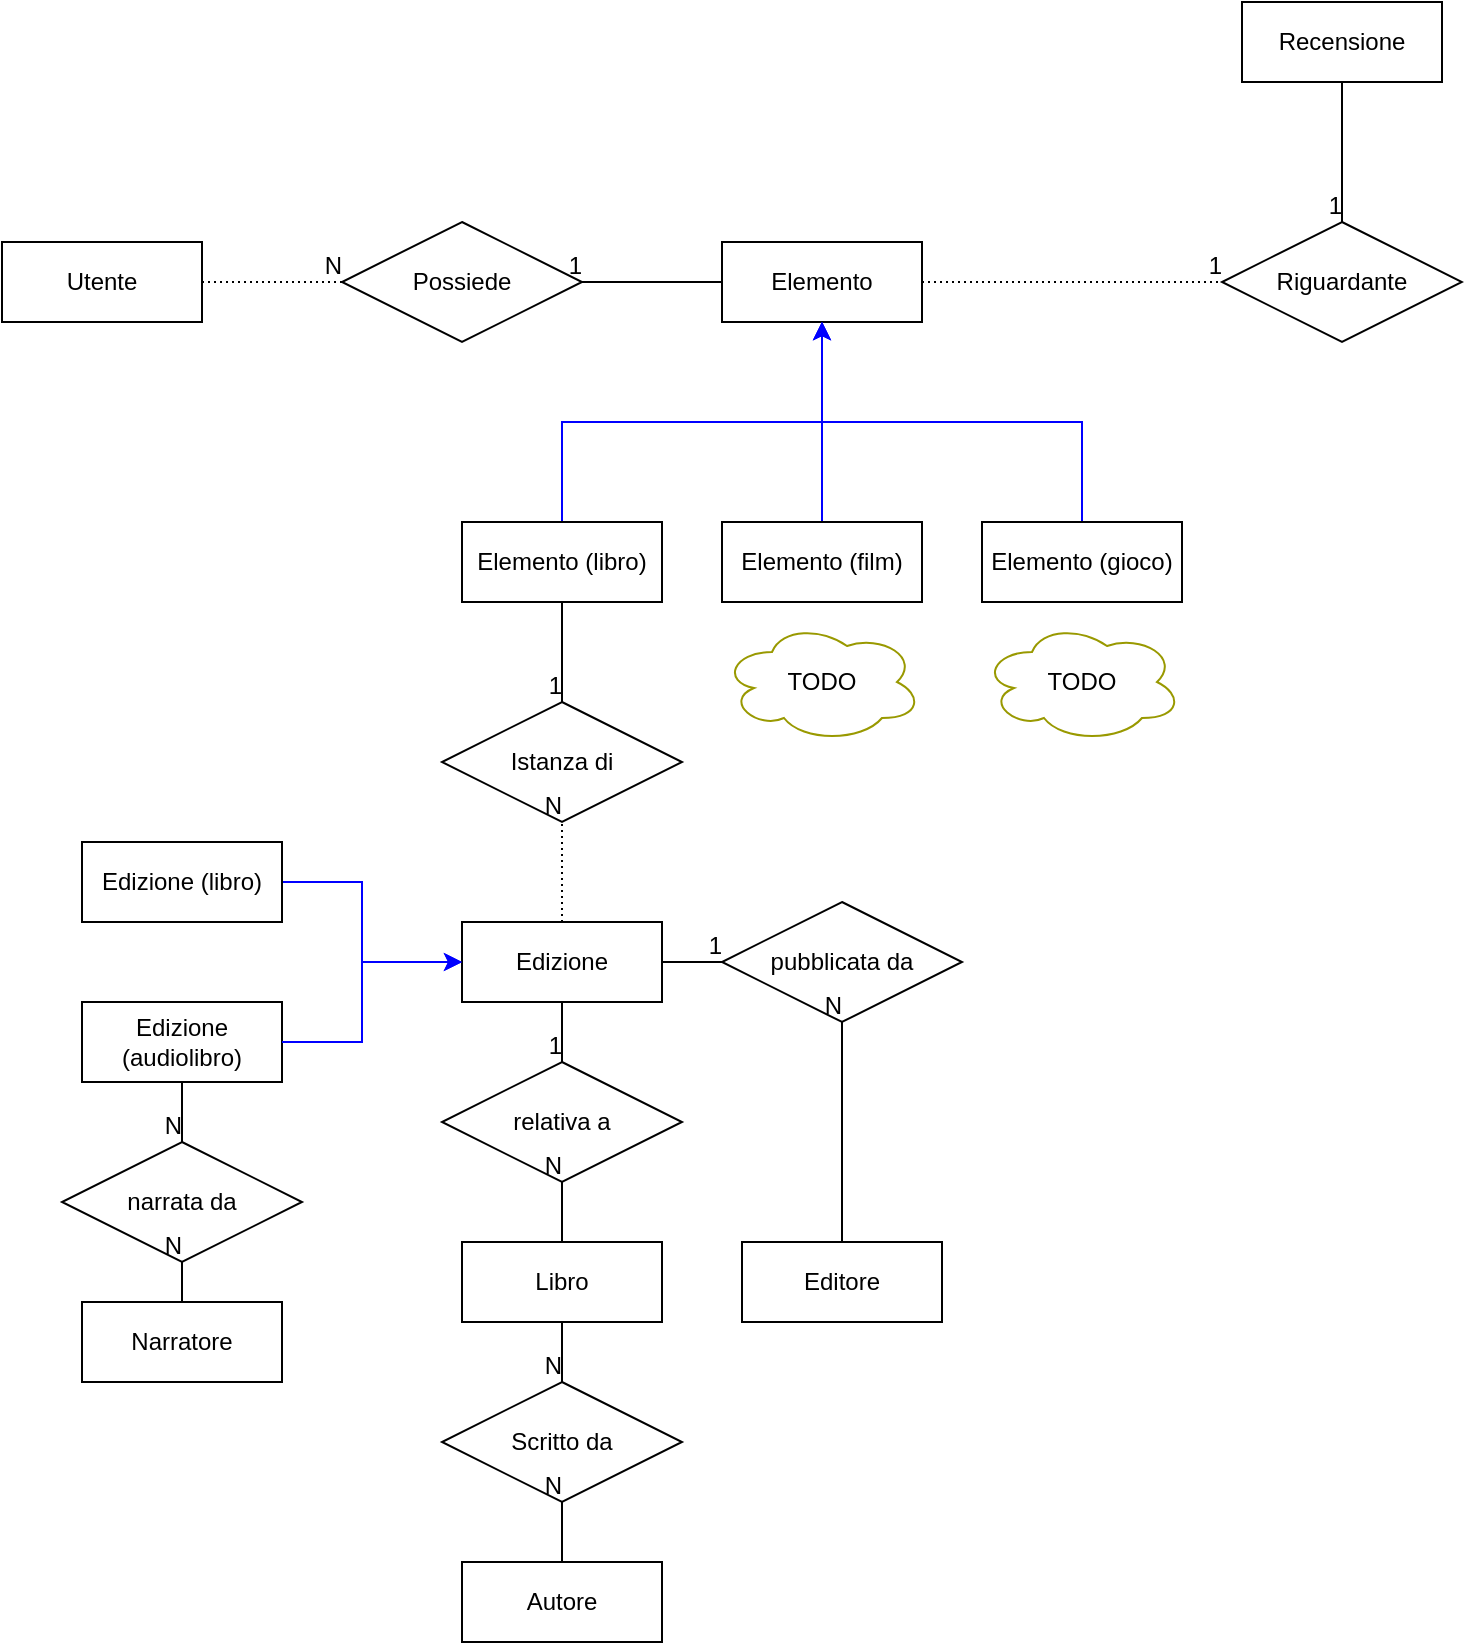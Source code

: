 <mxfile version="12.9.3" type="github"><diagram id="FoXHVSJyHW5h0L9yU_9n" name="Page-1"><mxGraphModel dx="1422" dy="1960" grid="1" gridSize="10" guides="1" tooltips="1" connect="1" arrows="1" fold="1" page="1" pageScale="1" pageWidth="827" pageHeight="1169" math="0" shadow="0"><root><mxCell id="0"/><mxCell id="1" parent="0"/><mxCell id="wSKS0dLSjuZj5_SLKuEP-1" value="Utente" style="whiteSpace=wrap;html=1;align=center;" vertex="1" parent="1"><mxGeometry x="40" y="50" width="100" height="40" as="geometry"/></mxCell><mxCell id="wSKS0dLSjuZj5_SLKuEP-2" value="Possiede" style="shape=rhombus;perimeter=rhombusPerimeter;whiteSpace=wrap;html=1;align=center;" vertex="1" parent="1"><mxGeometry x="210" y="40" width="120" height="60" as="geometry"/></mxCell><mxCell id="wSKS0dLSjuZj5_SLKuEP-3" value="Elemento" style="whiteSpace=wrap;html=1;align=center;" vertex="1" parent="1"><mxGeometry x="400" y="50" width="100" height="40" as="geometry"/></mxCell><mxCell id="wSKS0dLSjuZj5_SLKuEP-4" style="edgeStyle=orthogonalEdgeStyle;rounded=0;orthogonalLoop=1;jettySize=auto;html=1;exitX=0.5;exitY=0;exitDx=0;exitDy=0;entryX=0.5;entryY=1;entryDx=0;entryDy=0;strokeColor=#0000FF;" edge="1" parent="1" source="wSKS0dLSjuZj5_SLKuEP-5" target="wSKS0dLSjuZj5_SLKuEP-3"><mxGeometry relative="1" as="geometry"/></mxCell><mxCell id="wSKS0dLSjuZj5_SLKuEP-5" value="Elemento (libro)" style="whiteSpace=wrap;html=1;align=center;" vertex="1" parent="1"><mxGeometry x="270" y="190" width="100" height="40" as="geometry"/></mxCell><mxCell id="wSKS0dLSjuZj5_SLKuEP-6" style="edgeStyle=orthogonalEdgeStyle;rounded=0;orthogonalLoop=1;jettySize=auto;html=1;exitX=0.5;exitY=0;exitDx=0;exitDy=0;entryX=0.5;entryY=1;entryDx=0;entryDy=0;strokeColor=#0000FF;" edge="1" parent="1" source="wSKS0dLSjuZj5_SLKuEP-7" target="wSKS0dLSjuZj5_SLKuEP-3"><mxGeometry relative="1" as="geometry"/></mxCell><mxCell id="wSKS0dLSjuZj5_SLKuEP-7" value="Elemento (film)" style="whiteSpace=wrap;html=1;align=center;" vertex="1" parent="1"><mxGeometry x="400" y="190" width="100" height="40" as="geometry"/></mxCell><mxCell id="wSKS0dLSjuZj5_SLKuEP-8" style="edgeStyle=orthogonalEdgeStyle;rounded=0;orthogonalLoop=1;jettySize=auto;html=1;entryX=0.5;entryY=1;entryDx=0;entryDy=0;strokeColor=#0000FF;" edge="1" parent="1" source="wSKS0dLSjuZj5_SLKuEP-9" target="wSKS0dLSjuZj5_SLKuEP-3"><mxGeometry relative="1" as="geometry"><mxPoint x="550" y="100" as="targetPoint"/><Array as="points"><mxPoint x="580" y="140"/><mxPoint x="450" y="140"/></Array></mxGeometry></mxCell><mxCell id="wSKS0dLSjuZj5_SLKuEP-9" value="Elemento (gioco)" style="whiteSpace=wrap;html=1;align=center;" vertex="1" parent="1"><mxGeometry x="530" y="190" width="100" height="40" as="geometry"/></mxCell><mxCell id="wSKS0dLSjuZj5_SLKuEP-10" value="" style="endArrow=none;html=1;rounded=0;dashed=1;dashPattern=1 2;entryX=0;entryY=0.5;entryDx=0;entryDy=0;exitX=1;exitY=0.5;exitDx=0;exitDy=0;" edge="1" parent="1" source="wSKS0dLSjuZj5_SLKuEP-1" target="wSKS0dLSjuZj5_SLKuEP-2"><mxGeometry relative="1" as="geometry"><mxPoint x="100" y="170" as="sourcePoint"/><mxPoint x="260" y="170" as="targetPoint"/></mxGeometry></mxCell><mxCell id="wSKS0dLSjuZj5_SLKuEP-11" value="N" style="resizable=0;html=1;align=right;verticalAlign=bottom;" connectable="0" vertex="1" parent="wSKS0dLSjuZj5_SLKuEP-10"><mxGeometry x="1" relative="1" as="geometry"/></mxCell><mxCell id="wSKS0dLSjuZj5_SLKuEP-12" value="" style="endArrow=none;html=1;rounded=0;entryX=1;entryY=0.5;entryDx=0;entryDy=0;exitX=0;exitY=0.5;exitDx=0;exitDy=0;" edge="1" parent="1" source="wSKS0dLSjuZj5_SLKuEP-3" target="wSKS0dLSjuZj5_SLKuEP-2"><mxGeometry relative="1" as="geometry"><mxPoint x="160" y="320" as="sourcePoint"/><mxPoint x="320" y="320" as="targetPoint"/></mxGeometry></mxCell><mxCell id="wSKS0dLSjuZj5_SLKuEP-13" value="1" style="resizable=0;html=1;align=right;verticalAlign=bottom;" connectable="0" vertex="1" parent="wSKS0dLSjuZj5_SLKuEP-12"><mxGeometry x="1" relative="1" as="geometry"/></mxCell><mxCell id="wSKS0dLSjuZj5_SLKuEP-14" value="Riguardante" style="shape=rhombus;perimeter=rhombusPerimeter;whiteSpace=wrap;html=1;align=center;" vertex="1" parent="1"><mxGeometry x="650" y="40" width="120" height="60" as="geometry"/></mxCell><mxCell id="wSKS0dLSjuZj5_SLKuEP-15" value="Recensione" style="whiteSpace=wrap;html=1;align=center;" vertex="1" parent="1"><mxGeometry x="660" y="-70" width="100" height="40" as="geometry"/></mxCell><mxCell id="wSKS0dLSjuZj5_SLKuEP-16" value="" style="endArrow=none;html=1;rounded=0;dashed=1;dashPattern=1 2;strokeColor=#000000;entryX=0;entryY=0.5;entryDx=0;entryDy=0;exitX=1;exitY=0.5;exitDx=0;exitDy=0;" edge="1" parent="1" source="wSKS0dLSjuZj5_SLKuEP-3" target="wSKS0dLSjuZj5_SLKuEP-14"><mxGeometry relative="1" as="geometry"><mxPoint x="350" y="300" as="sourcePoint"/><mxPoint x="510" y="300" as="targetPoint"/></mxGeometry></mxCell><mxCell id="wSKS0dLSjuZj5_SLKuEP-17" value="1" style="resizable=0;html=1;align=right;verticalAlign=bottom;" connectable="0" vertex="1" parent="wSKS0dLSjuZj5_SLKuEP-16"><mxGeometry x="1" relative="1" as="geometry"/></mxCell><mxCell id="wSKS0dLSjuZj5_SLKuEP-18" value="" style="endArrow=none;html=1;rounded=0;strokeColor=#000000;entryX=0.5;entryY=0;entryDx=0;entryDy=0;exitX=0.5;exitY=1;exitDx=0;exitDy=0;" edge="1" parent="1" source="wSKS0dLSjuZj5_SLKuEP-15" target="wSKS0dLSjuZj5_SLKuEP-14"><mxGeometry relative="1" as="geometry"><mxPoint x="350" y="300" as="sourcePoint"/><mxPoint x="510" y="300" as="targetPoint"/></mxGeometry></mxCell><mxCell id="wSKS0dLSjuZj5_SLKuEP-19" value="1" style="resizable=0;html=1;align=right;verticalAlign=bottom;" connectable="0" vertex="1" parent="wSKS0dLSjuZj5_SLKuEP-18"><mxGeometry x="1" relative="1" as="geometry"/></mxCell><mxCell id="wSKS0dLSjuZj5_SLKuEP-20" value="Edizione" style="whiteSpace=wrap;html=1;align=center;" vertex="1" parent="1"><mxGeometry x="270" y="390" width="100" height="40" as="geometry"/></mxCell><mxCell id="wSKS0dLSjuZj5_SLKuEP-21" value="Istanza di" style="shape=rhombus;perimeter=rhombusPerimeter;whiteSpace=wrap;html=1;align=center;" vertex="1" parent="1"><mxGeometry x="260" y="280" width="120" height="60" as="geometry"/></mxCell><mxCell id="wSKS0dLSjuZj5_SLKuEP-30" style="edgeStyle=orthogonalEdgeStyle;rounded=0;orthogonalLoop=1;jettySize=auto;html=1;entryX=0;entryY=0.5;entryDx=0;entryDy=0;strokeColor=#0000FF;" edge="1" parent="1" source="wSKS0dLSjuZj5_SLKuEP-22" target="wSKS0dLSjuZj5_SLKuEP-20"><mxGeometry relative="1" as="geometry"><Array as="points"><mxPoint x="220" y="370"/><mxPoint x="220" y="410"/></Array></mxGeometry></mxCell><mxCell id="wSKS0dLSjuZj5_SLKuEP-22" value="Edizione (libro)" style="whiteSpace=wrap;html=1;align=center;" vertex="1" parent="1"><mxGeometry x="80" y="350" width="100" height="40" as="geometry"/></mxCell><mxCell id="wSKS0dLSjuZj5_SLKuEP-23" value="Edizione (audiolibro)" style="whiteSpace=wrap;html=1;align=center;" vertex="1" parent="1"><mxGeometry x="80" y="430" width="100" height="40" as="geometry"/></mxCell><mxCell id="wSKS0dLSjuZj5_SLKuEP-25" value="" style="endArrow=none;html=1;rounded=0;exitX=0.5;exitY=1;exitDx=0;exitDy=0;entryX=0.5;entryY=0;entryDx=0;entryDy=0;" edge="1" parent="1" source="wSKS0dLSjuZj5_SLKuEP-5" target="wSKS0dLSjuZj5_SLKuEP-21"><mxGeometry relative="1" as="geometry"><mxPoint x="330" y="370" as="sourcePoint"/><mxPoint x="490" y="370" as="targetPoint"/></mxGeometry></mxCell><mxCell id="wSKS0dLSjuZj5_SLKuEP-26" value="1" style="resizable=0;html=1;align=right;verticalAlign=bottom;" connectable="0" vertex="1" parent="wSKS0dLSjuZj5_SLKuEP-25"><mxGeometry x="1" relative="1" as="geometry"/></mxCell><mxCell id="wSKS0dLSjuZj5_SLKuEP-27" value="" style="endArrow=none;html=1;rounded=0;dashed=1;dashPattern=1 2;entryX=0.5;entryY=1;entryDx=0;entryDy=0;exitX=0.5;exitY=0;exitDx=0;exitDy=0;" edge="1" parent="1" source="wSKS0dLSjuZj5_SLKuEP-20" target="wSKS0dLSjuZj5_SLKuEP-21"><mxGeometry relative="1" as="geometry"><mxPoint x="320" y="380" as="sourcePoint"/><mxPoint x="490" y="370" as="targetPoint"/></mxGeometry></mxCell><mxCell id="wSKS0dLSjuZj5_SLKuEP-28" value="N" style="resizable=0;html=1;align=right;verticalAlign=bottom;" connectable="0" vertex="1" parent="wSKS0dLSjuZj5_SLKuEP-27"><mxGeometry x="1" relative="1" as="geometry"/></mxCell><mxCell id="wSKS0dLSjuZj5_SLKuEP-34" style="edgeStyle=orthogonalEdgeStyle;rounded=0;orthogonalLoop=1;jettySize=auto;html=1;entryX=0;entryY=0.5;entryDx=0;entryDy=0;exitX=1;exitY=0.5;exitDx=0;exitDy=0;strokeColor=#0000FF;" edge="1" parent="1" source="wSKS0dLSjuZj5_SLKuEP-23" target="wSKS0dLSjuZj5_SLKuEP-20"><mxGeometry relative="1" as="geometry"><mxPoint x="430" y="490" as="sourcePoint"/><mxPoint x="480" y="380" as="targetPoint"/><Array as="points"><mxPoint x="220" y="450"/><mxPoint x="220" y="410"/></Array></mxGeometry></mxCell><mxCell id="wSKS0dLSjuZj5_SLKuEP-36" value="Libro" style="whiteSpace=wrap;html=1;align=center;" vertex="1" parent="1"><mxGeometry x="270" y="550" width="100" height="40" as="geometry"/></mxCell><mxCell id="wSKS0dLSjuZj5_SLKuEP-37" value="relativa a" style="shape=rhombus;perimeter=rhombusPerimeter;whiteSpace=wrap;html=1;align=center;" vertex="1" parent="1"><mxGeometry x="260" y="460" width="120" height="60" as="geometry"/></mxCell><mxCell id="wSKS0dLSjuZj5_SLKuEP-38" value="" style="endArrow=none;html=1;rounded=0;strokeColor=#000000;entryX=0.5;entryY=1;entryDx=0;entryDy=0;exitX=0.5;exitY=0;exitDx=0;exitDy=0;" edge="1" parent="1" source="wSKS0dLSjuZj5_SLKuEP-36" target="wSKS0dLSjuZj5_SLKuEP-37"><mxGeometry relative="1" as="geometry"><mxPoint x="360" y="380" as="sourcePoint"/><mxPoint x="520" y="380" as="targetPoint"/></mxGeometry></mxCell><mxCell id="wSKS0dLSjuZj5_SLKuEP-39" value="N" style="resizable=0;html=1;align=right;verticalAlign=bottom;" connectable="0" vertex="1" parent="wSKS0dLSjuZj5_SLKuEP-38"><mxGeometry x="1" relative="1" as="geometry"/></mxCell><mxCell id="wSKS0dLSjuZj5_SLKuEP-40" value="" style="endArrow=none;html=1;rounded=0;strokeColor=#000000;entryX=0.5;entryY=0;entryDx=0;entryDy=0;exitX=0.5;exitY=1;exitDx=0;exitDy=0;" edge="1" parent="1" source="wSKS0dLSjuZj5_SLKuEP-20" target="wSKS0dLSjuZj5_SLKuEP-37"><mxGeometry relative="1" as="geometry"><mxPoint x="360" y="380" as="sourcePoint"/><mxPoint x="520" y="380" as="targetPoint"/></mxGeometry></mxCell><mxCell id="wSKS0dLSjuZj5_SLKuEP-41" value="1" style="resizable=0;html=1;align=right;verticalAlign=bottom;" connectable="0" vertex="1" parent="wSKS0dLSjuZj5_SLKuEP-40"><mxGeometry x="1" relative="1" as="geometry"><mxPoint x="0.03" as="offset"/></mxGeometry></mxCell><mxCell id="wSKS0dLSjuZj5_SLKuEP-42" value="Autore" style="whiteSpace=wrap;html=1;align=center;" vertex="1" parent="1"><mxGeometry x="270" y="710" width="100" height="40" as="geometry"/></mxCell><mxCell id="wSKS0dLSjuZj5_SLKuEP-43" value="Scritto da" style="shape=rhombus;perimeter=rhombusPerimeter;whiteSpace=wrap;html=1;align=center;" vertex="1" parent="1"><mxGeometry x="260" y="620" width="120" height="60" as="geometry"/></mxCell><mxCell id="wSKS0dLSjuZj5_SLKuEP-44" value="" style="endArrow=none;html=1;rounded=0;strokeColor=#000000;entryX=0.5;entryY=0;entryDx=0;entryDy=0;exitX=0.5;exitY=1;exitDx=0;exitDy=0;" edge="1" parent="1" source="wSKS0dLSjuZj5_SLKuEP-36" target="wSKS0dLSjuZj5_SLKuEP-43"><mxGeometry relative="1" as="geometry"><mxPoint x="320" y="450" as="sourcePoint"/><mxPoint x="480" y="450" as="targetPoint"/></mxGeometry></mxCell><mxCell id="wSKS0dLSjuZj5_SLKuEP-45" value="N" style="resizable=0;html=1;align=right;verticalAlign=bottom;" connectable="0" vertex="1" parent="wSKS0dLSjuZj5_SLKuEP-44"><mxGeometry x="1" relative="1" as="geometry"/></mxCell><mxCell id="wSKS0dLSjuZj5_SLKuEP-50" value="" style="endArrow=none;html=1;rounded=0;strokeColor=#000000;entryX=0.5;entryY=1;entryDx=0;entryDy=0;exitX=0.5;exitY=0;exitDx=0;exitDy=0;" edge="1" parent="1" source="wSKS0dLSjuZj5_SLKuEP-42" target="wSKS0dLSjuZj5_SLKuEP-43"><mxGeometry relative="1" as="geometry"><mxPoint x="-40" y="570" as="sourcePoint"/><mxPoint x="170" y="710" as="targetPoint"/></mxGeometry></mxCell><mxCell id="wSKS0dLSjuZj5_SLKuEP-51" value="N" style="resizable=0;html=1;align=right;verticalAlign=bottom;" connectable="0" vertex="1" parent="wSKS0dLSjuZj5_SLKuEP-50"><mxGeometry x="1" relative="1" as="geometry"/></mxCell><mxCell id="wSKS0dLSjuZj5_SLKuEP-52" value="pubblicata da" style="shape=rhombus;perimeter=rhombusPerimeter;whiteSpace=wrap;html=1;align=center;" vertex="1" parent="1"><mxGeometry x="400" y="380" width="120" height="60" as="geometry"/></mxCell><mxCell id="wSKS0dLSjuZj5_SLKuEP-53" value="Editore" style="whiteSpace=wrap;html=1;align=center;" vertex="1" parent="1"><mxGeometry x="410" y="550" width="100" height="40" as="geometry"/></mxCell><mxCell id="wSKS0dLSjuZj5_SLKuEP-54" value="" style="endArrow=none;html=1;rounded=0;strokeColor=#000000;entryX=0;entryY=0.5;entryDx=0;entryDy=0;exitX=1;exitY=0.5;exitDx=0;exitDy=0;" edge="1" parent="1" source="wSKS0dLSjuZj5_SLKuEP-20" target="wSKS0dLSjuZj5_SLKuEP-52"><mxGeometry relative="1" as="geometry"><mxPoint x="350" y="470" as="sourcePoint"/><mxPoint x="510" y="470" as="targetPoint"/></mxGeometry></mxCell><mxCell id="wSKS0dLSjuZj5_SLKuEP-55" value="1" style="resizable=0;html=1;align=right;verticalAlign=bottom;" connectable="0" vertex="1" parent="wSKS0dLSjuZj5_SLKuEP-54"><mxGeometry x="1" relative="1" as="geometry"/></mxCell><mxCell id="wSKS0dLSjuZj5_SLKuEP-56" value="" style="endArrow=none;html=1;rounded=0;strokeColor=#000000;entryX=0.5;entryY=1;entryDx=0;entryDy=0;exitX=0.5;exitY=0;exitDx=0;exitDy=0;" edge="1" parent="1" source="wSKS0dLSjuZj5_SLKuEP-53" target="wSKS0dLSjuZj5_SLKuEP-52"><mxGeometry relative="1" as="geometry"><mxPoint x="350" y="470" as="sourcePoint"/><mxPoint x="510" y="470" as="targetPoint"/></mxGeometry></mxCell><mxCell id="wSKS0dLSjuZj5_SLKuEP-57" value="N" style="resizable=0;html=1;align=right;verticalAlign=bottom;" connectable="0" vertex="1" parent="wSKS0dLSjuZj5_SLKuEP-56"><mxGeometry x="1" relative="1" as="geometry"/></mxCell><mxCell id="wSKS0dLSjuZj5_SLKuEP-58" value="TODO" style="ellipse;shape=cloud;whiteSpace=wrap;html=1;align=center;strokeColor=#999900;" vertex="1" parent="1"><mxGeometry x="400" y="240" width="100" height="60" as="geometry"/></mxCell><mxCell id="wSKS0dLSjuZj5_SLKuEP-59" value="TODO" style="ellipse;shape=cloud;whiteSpace=wrap;html=1;align=center;strokeColor=#999900;" vertex="1" parent="1"><mxGeometry x="530" y="240" width="100" height="60" as="geometry"/></mxCell><mxCell id="wSKS0dLSjuZj5_SLKuEP-61" value="narrata da" style="shape=rhombus;perimeter=rhombusPerimeter;whiteSpace=wrap;html=1;align=center;strokeColor=#000000;" vertex="1" parent="1"><mxGeometry x="70" y="500" width="120" height="60" as="geometry"/></mxCell><mxCell id="wSKS0dLSjuZj5_SLKuEP-62" value="Narratore" style="whiteSpace=wrap;html=1;align=center;strokeColor=#000000;" vertex="1" parent="1"><mxGeometry x="80" y="580" width="100" height="40" as="geometry"/></mxCell><mxCell id="wSKS0dLSjuZj5_SLKuEP-63" value="" style="endArrow=none;html=1;rounded=0;strokeColor=#000000;entryX=0.5;entryY=0;entryDx=0;entryDy=0;exitX=0.5;exitY=1;exitDx=0;exitDy=0;" edge="1" parent="1" source="wSKS0dLSjuZj5_SLKuEP-23" target="wSKS0dLSjuZj5_SLKuEP-61"><mxGeometry relative="1" as="geometry"><mxPoint x="430" y="440" as="sourcePoint"/><mxPoint x="590" y="440" as="targetPoint"/></mxGeometry></mxCell><mxCell id="wSKS0dLSjuZj5_SLKuEP-64" value="N" style="resizable=0;html=1;align=right;verticalAlign=bottom;" connectable="0" vertex="1" parent="wSKS0dLSjuZj5_SLKuEP-63"><mxGeometry x="1" relative="1" as="geometry"/></mxCell><mxCell id="wSKS0dLSjuZj5_SLKuEP-65" value="" style="endArrow=none;html=1;rounded=0;strokeColor=#000000;entryX=0.5;entryY=1;entryDx=0;entryDy=0;exitX=0.5;exitY=0;exitDx=0;exitDy=0;" edge="1" parent="1" source="wSKS0dLSjuZj5_SLKuEP-62" target="wSKS0dLSjuZj5_SLKuEP-61"><mxGeometry relative="1" as="geometry"><mxPoint x="430" y="440" as="sourcePoint"/><mxPoint x="590" y="440" as="targetPoint"/></mxGeometry></mxCell><mxCell id="wSKS0dLSjuZj5_SLKuEP-66" value="N" style="resizable=0;html=1;align=right;verticalAlign=bottom;" connectable="0" vertex="1" parent="wSKS0dLSjuZj5_SLKuEP-65"><mxGeometry x="1" relative="1" as="geometry"/></mxCell></root></mxGraphModel></diagram></mxfile>